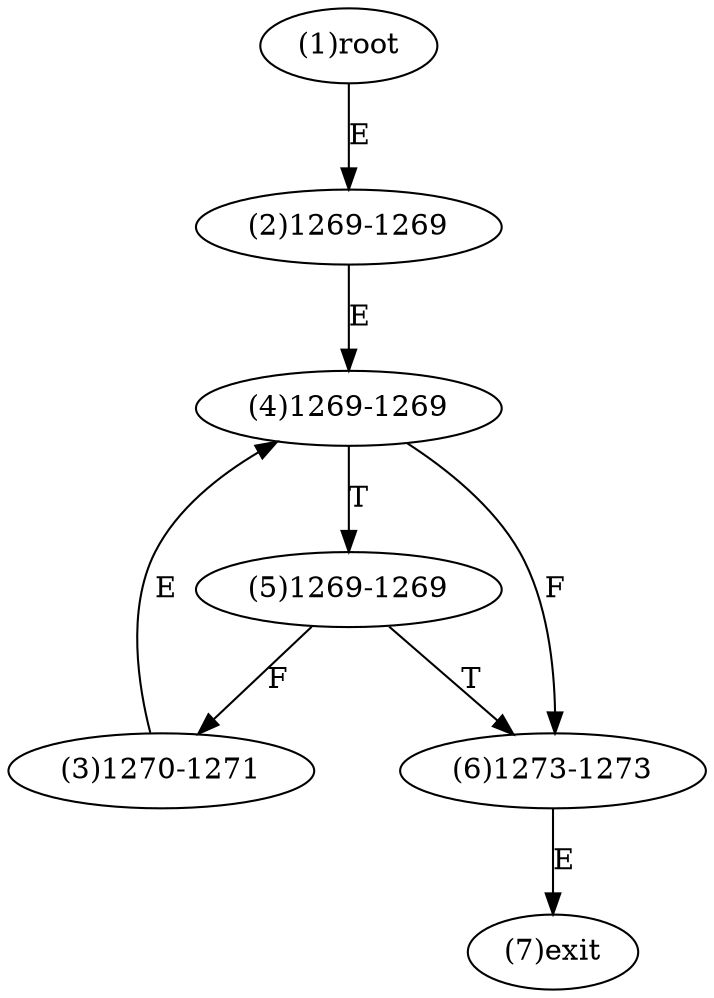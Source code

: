 digraph "" { 
1[ label="(1)root"];
2[ label="(2)1269-1269"];
3[ label="(3)1270-1271"];
4[ label="(4)1269-1269"];
5[ label="(5)1269-1269"];
6[ label="(6)1273-1273"];
7[ label="(7)exit"];
1->2[ label="E"];
2->4[ label="E"];
3->4[ label="E"];
4->6[ label="F"];
4->5[ label="T"];
5->3[ label="F"];
5->6[ label="T"];
6->7[ label="E"];
}